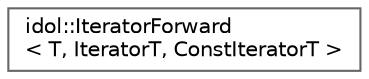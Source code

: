 digraph "Graphical Class Hierarchy"
{
 // LATEX_PDF_SIZE
  bgcolor="transparent";
  edge [fontname=Helvetica,fontsize=10,labelfontname=Helvetica,labelfontsize=10];
  node [fontname=Helvetica,fontsize=10,shape=box,height=0.2,width=0.4];
  rankdir="LR";
  Node0 [id="Node000000",label="idol::IteratorForward\l\< T, IteratorT, ConstIteratorT \>",height=0.2,width=0.4,color="grey40", fillcolor="white", style="filled",URL="$classidol_1_1IteratorForward.html",tooltip=" "];
}
